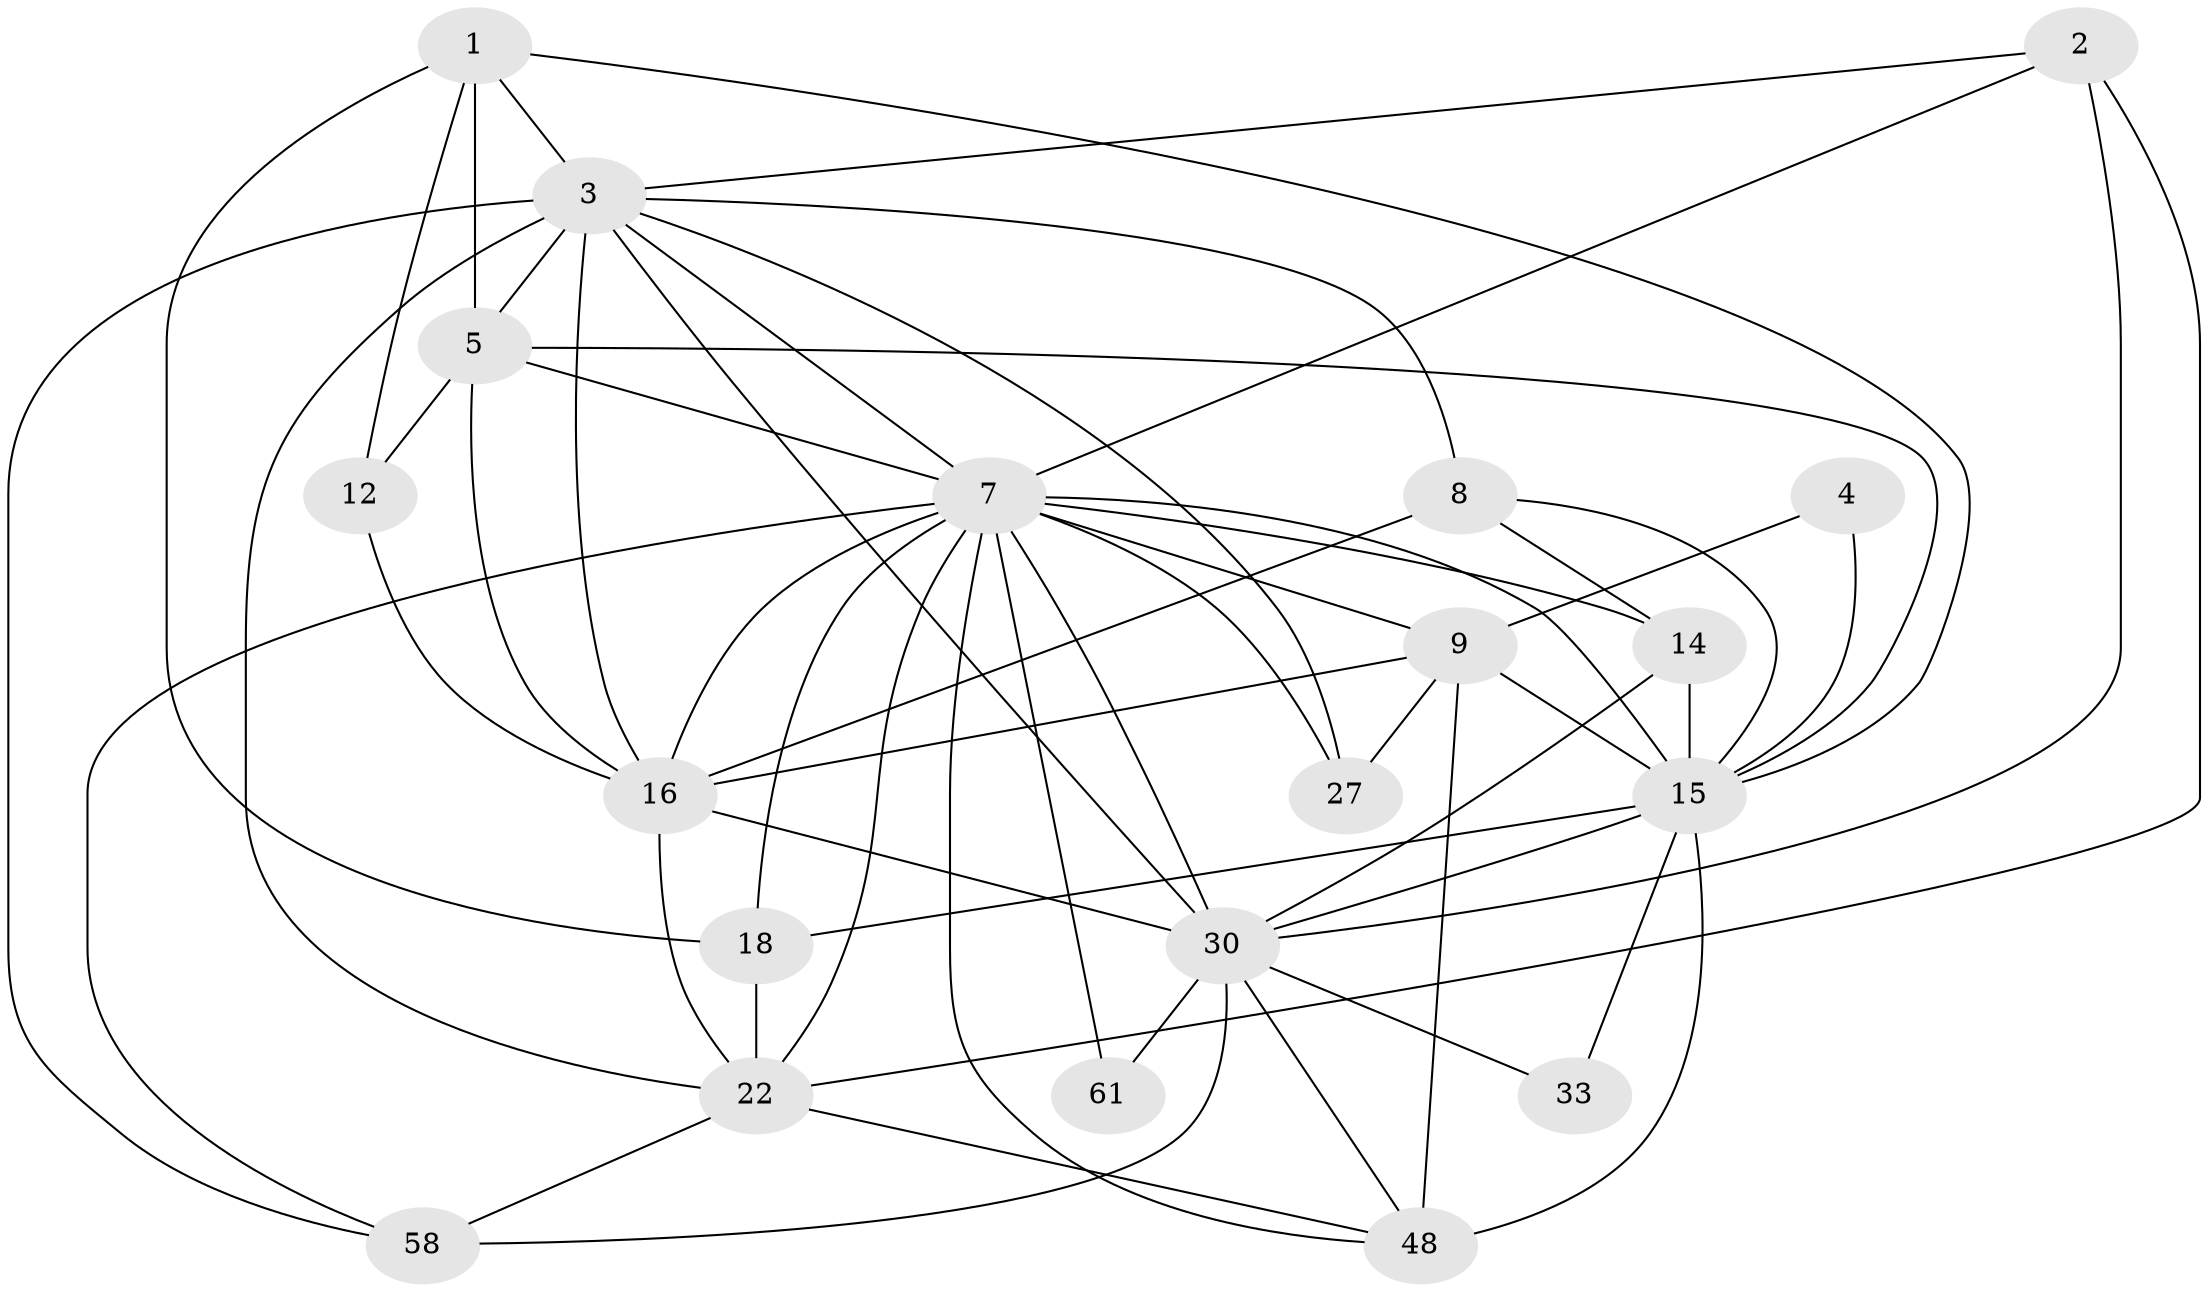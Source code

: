 // original degree distribution, {3: 0.19696969696969696, 4: 0.2878787878787879, 5: 0.30303030303030304, 2: 0.13636363636363635, 6: 0.06060606060606061, 7: 0.015151515151515152}
// Generated by graph-tools (version 1.1) at 2025/18/03/04/25 18:18:55]
// undirected, 20 vertices, 57 edges
graph export_dot {
graph [start="1"]
  node [color=gray90,style=filled];
  1 [super="+6+29"];
  2 [super="+19"];
  3 [super="+11+23+46"];
  4 [super="+28"];
  5 [super="+35+17+52+43"];
  7 [super="+34+36+42+44+50"];
  8 [super="+10"];
  9 [super="+13"];
  12 [super="+41"];
  14;
  15 [super="+40+24+60+53"];
  16 [super="+31+26+47+20"];
  18 [super="+56+21"];
  22 [super="+66+38"];
  27;
  30 [super="+32+39"];
  33;
  48 [super="+49"];
  58 [super="+65"];
  61;
  1 -- 3;
  1 -- 12 [weight=2];
  1 -- 5 [weight=2];
  1 -- 15;
  1 -- 18;
  2 -- 30;
  2 -- 22;
  2 -- 3;
  2 -- 7;
  3 -- 30;
  3 -- 58;
  3 -- 27;
  3 -- 5 [weight=3];
  3 -- 7 [weight=2];
  3 -- 16;
  3 -- 22;
  3 -- 8;
  4 -- 15 [weight=2];
  4 -- 9;
  5 -- 15 [weight=4];
  5 -- 16 [weight=3];
  5 -- 7;
  5 -- 12;
  7 -- 30 [weight=2];
  7 -- 48;
  7 -- 14;
  7 -- 61;
  7 -- 9;
  7 -- 18;
  7 -- 22;
  7 -- 16 [weight=2];
  7 -- 58;
  7 -- 27;
  7 -- 15 [weight=2];
  8 -- 15;
  8 -- 14;
  8 -- 16 [weight=2];
  9 -- 15;
  9 -- 16 [weight=2];
  9 -- 48;
  9 -- 27;
  12 -- 16;
  14 -- 15;
  14 -- 30;
  15 -- 18 [weight=2];
  15 -- 48 [weight=2];
  15 -- 33;
  15 -- 30;
  16 -- 30;
  16 -- 22 [weight=2];
  18 -- 22 [weight=2];
  22 -- 58;
  22 -- 48;
  30 -- 61;
  30 -- 58;
  30 -- 33;
  30 -- 48;
}
